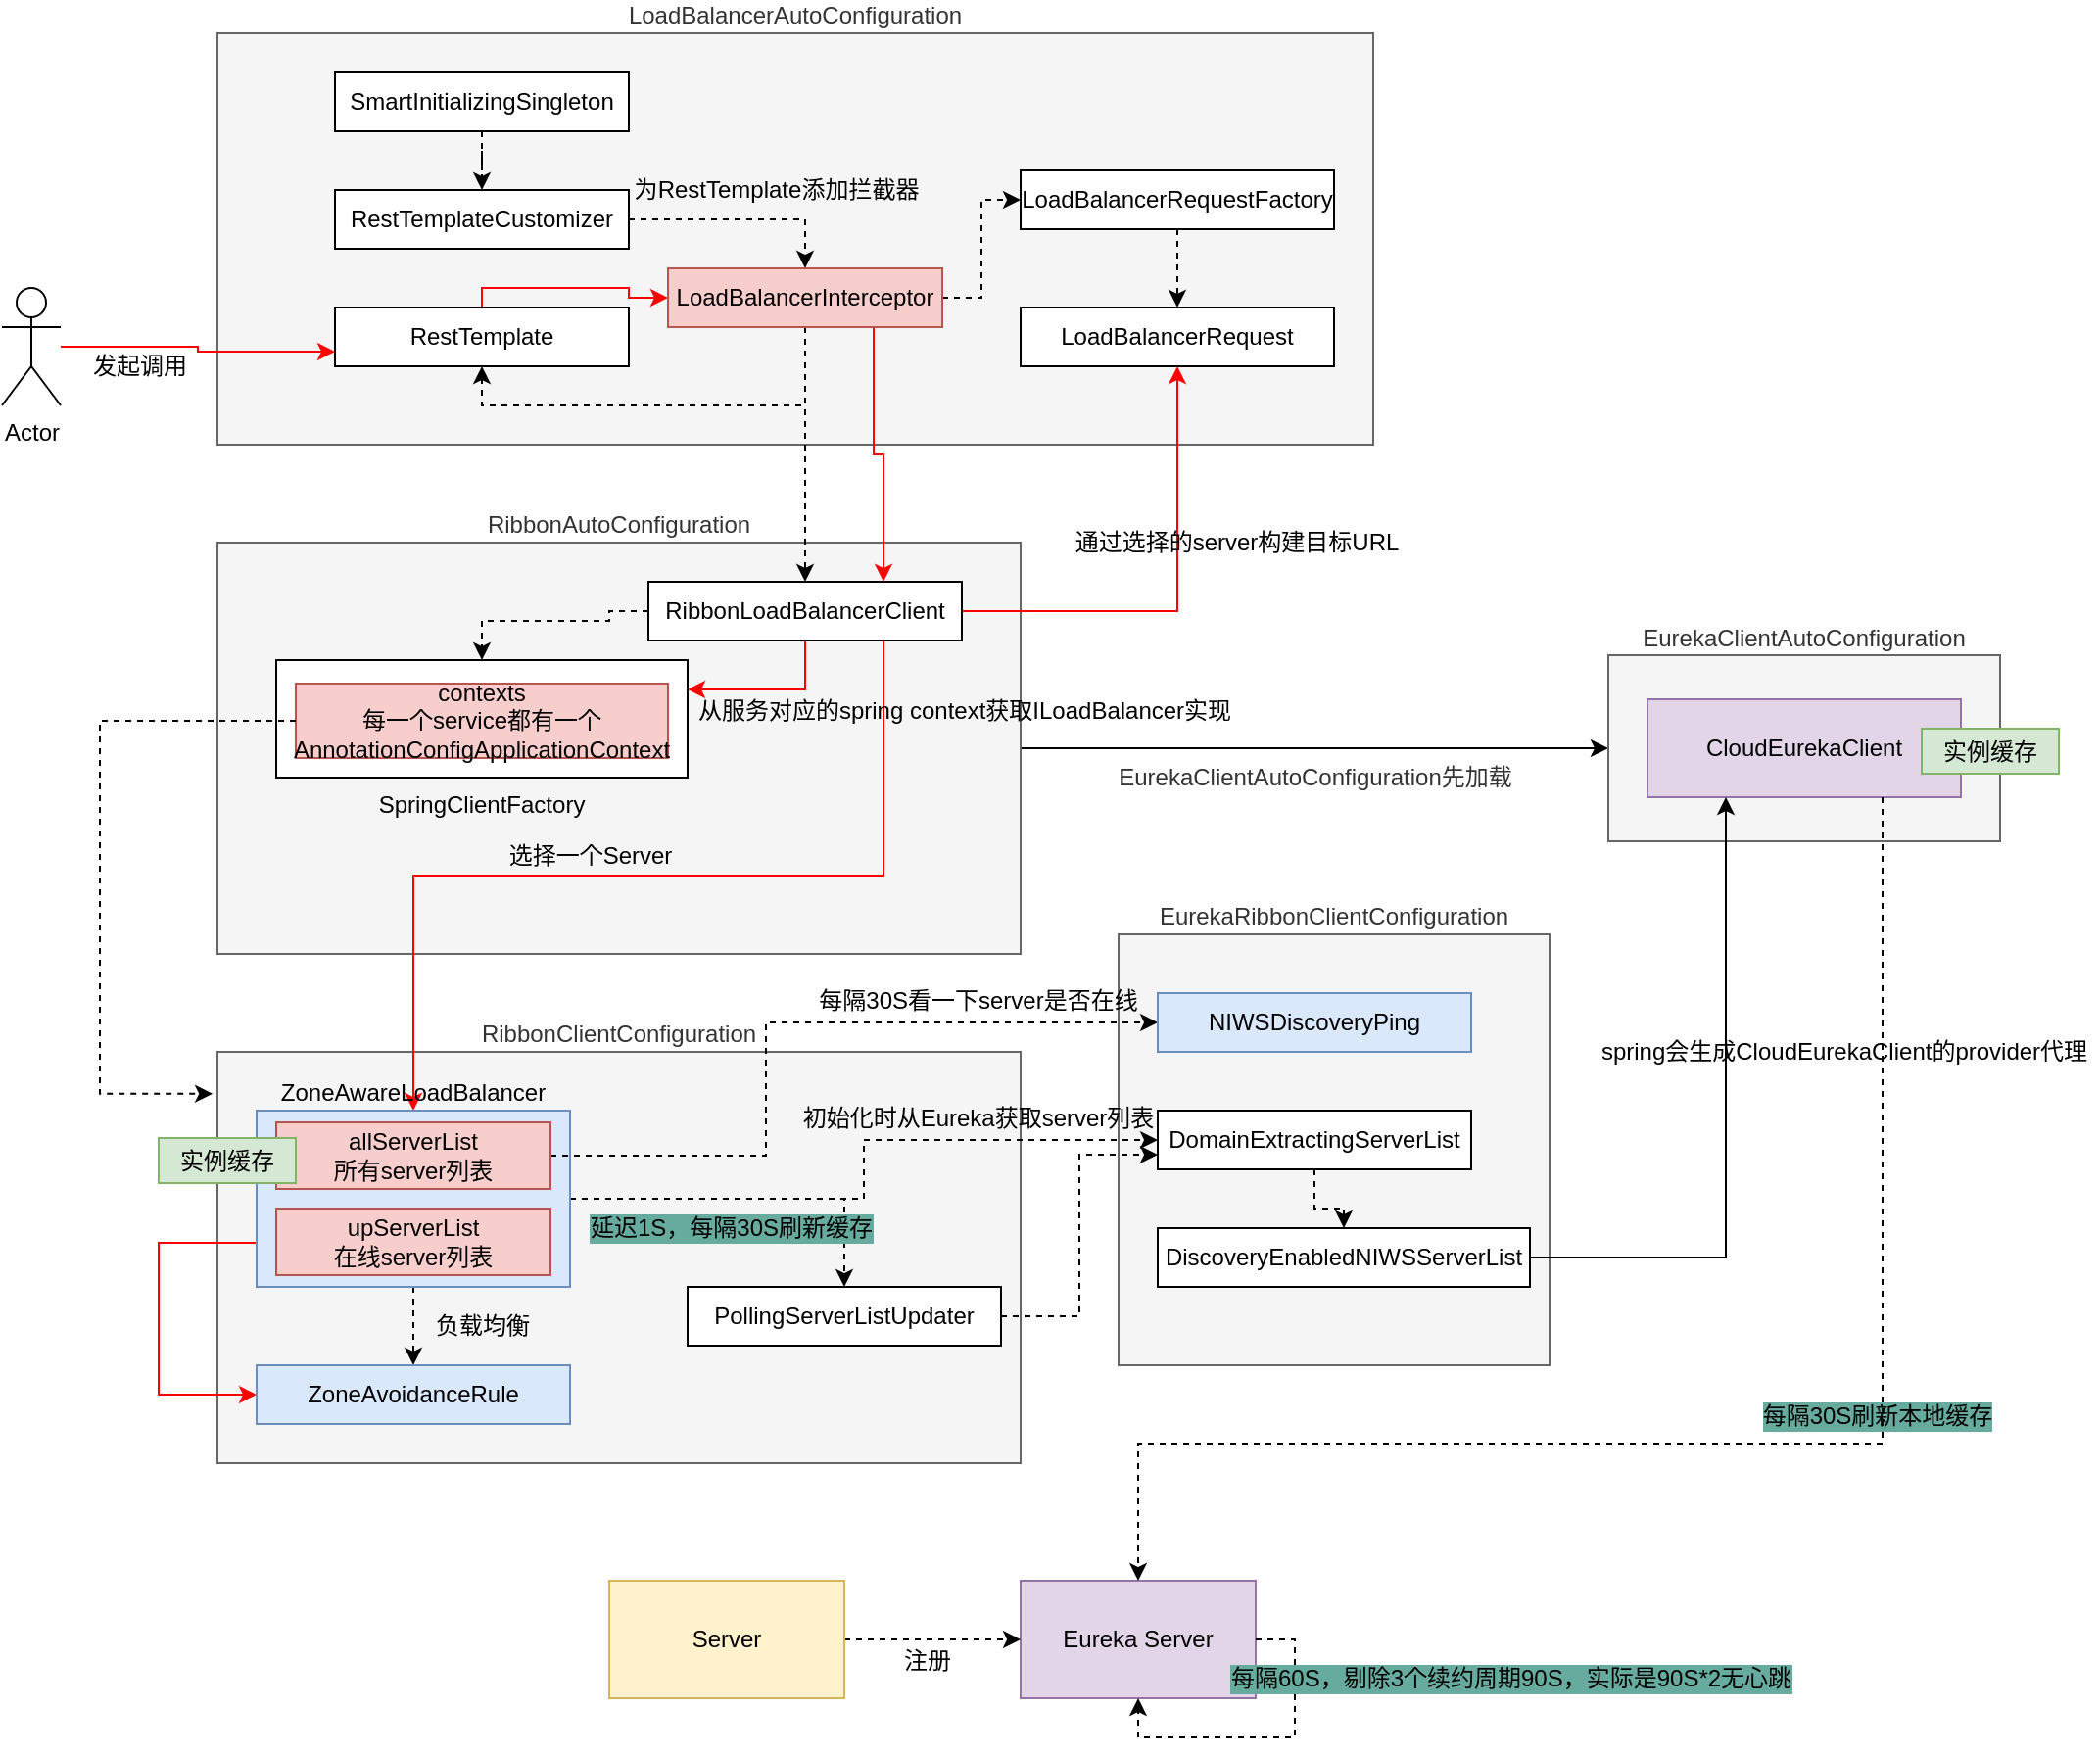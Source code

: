<mxfile version="15.8.7" type="device"><diagram id="Mdo0XXeeEbCHu84yM0-Q" name="第 1 页"><mxGraphModel dx="1347" dy="1056" grid="1" gridSize="10" guides="1" tooltips="1" connect="1" arrows="1" fold="1" page="1" pageScale="1" pageWidth="827" pageHeight="1169" math="0" shadow="0"><root><mxCell id="0"/><mxCell id="1" parent="0"/><mxCell id="D-FN8FlkhaG5y3KsXV4b-37" value="EurekaRibbonClientConfiguration" style="whiteSpace=wrap;html=1;rounded=0;fillColor=#f5f5f5;fontColor=#333333;strokeColor=#666666;labelPosition=center;verticalLabelPosition=top;align=center;verticalAlign=bottom;" parent="1" vertex="1"><mxGeometry x="660" y="660" width="220" height="220" as="geometry"/></mxCell><mxCell id="6DcvKDs7J59ew_uKYZae-6" style="edgeStyle=orthogonalEdgeStyle;rounded=0;orthogonalLoop=1;jettySize=auto;html=1;" edge="1" parent="1" source="D-FN8FlkhaG5y3KsXV4b-17" target="6DcvKDs7J59ew_uKYZae-1"><mxGeometry relative="1" as="geometry"/></mxCell><mxCell id="D-FN8FlkhaG5y3KsXV4b-17" value="RibbonAutoConfiguration" style="whiteSpace=wrap;html=1;rounded=0;labelPosition=center;verticalLabelPosition=top;align=center;verticalAlign=bottom;fillColor=#f5f5f5;fontColor=#333333;strokeColor=#666666;" parent="1" vertex="1"><mxGeometry x="200" y="460" width="410" height="210" as="geometry"/></mxCell><mxCell id="D-FN8FlkhaG5y3KsXV4b-1" value="LoadBalancerAutoConfiguration" style="rounded=0;whiteSpace=wrap;html=1;labelPosition=center;verticalLabelPosition=top;align=center;verticalAlign=bottom;fillColor=#f5f5f5;fontColor=#333333;strokeColor=#666666;" parent="1" vertex="1"><mxGeometry x="200" y="200" width="590" height="210" as="geometry"/></mxCell><mxCell id="D-FN8FlkhaG5y3KsXV4b-5" style="edgeStyle=orthogonalEdgeStyle;rounded=0;orthogonalLoop=1;jettySize=auto;html=1;dashed=1;" parent="1" source="D-FN8FlkhaG5y3KsXV4b-3" target="D-FN8FlkhaG5y3KsXV4b-4" edge="1"><mxGeometry relative="1" as="geometry"/></mxCell><mxCell id="D-FN8FlkhaG5y3KsXV4b-3" value="SmartInitializingSingleton" style="rounded=0;whiteSpace=wrap;html=1;" parent="1" vertex="1"><mxGeometry x="260" y="220" width="150" height="30" as="geometry"/></mxCell><mxCell id="D-FN8FlkhaG5y3KsXV4b-7" style="edgeStyle=orthogonalEdgeStyle;rounded=0;orthogonalLoop=1;jettySize=auto;html=1;entryX=0.5;entryY=0;entryDx=0;entryDy=0;dashed=1;" parent="1" source="D-FN8FlkhaG5y3KsXV4b-4" target="D-FN8FlkhaG5y3KsXV4b-8" edge="1"><mxGeometry relative="1" as="geometry"/></mxCell><mxCell id="D-FN8FlkhaG5y3KsXV4b-4" value="RestTemplateCustomizer" style="rounded=0;whiteSpace=wrap;html=1;" parent="1" vertex="1"><mxGeometry x="260" y="280" width="150" height="30" as="geometry"/></mxCell><mxCell id="D-FN8FlkhaG5y3KsXV4b-15" style="edgeStyle=orthogonalEdgeStyle;rounded=0;orthogonalLoop=1;jettySize=auto;html=1;entryX=0;entryY=0.5;entryDx=0;entryDy=0;strokeColor=#FF0000;" parent="1" source="D-FN8FlkhaG5y3KsXV4b-6" target="D-FN8FlkhaG5y3KsXV4b-8" edge="1"><mxGeometry relative="1" as="geometry"><Array as="points"><mxPoint x="335" y="330"/><mxPoint x="410" y="330"/><mxPoint x="410" y="335"/></Array></mxGeometry></mxCell><mxCell id="D-FN8FlkhaG5y3KsXV4b-6" value="RestTemplate" style="rounded=0;whiteSpace=wrap;html=1;" parent="1" vertex="1"><mxGeometry x="260" y="340" width="150" height="30" as="geometry"/></mxCell><mxCell id="D-FN8FlkhaG5y3KsXV4b-10" style="edgeStyle=orthogonalEdgeStyle;rounded=0;orthogonalLoop=1;jettySize=auto;html=1;exitX=0.5;exitY=1;exitDx=0;exitDy=0;dashed=1;" parent="1" source="D-FN8FlkhaG5y3KsXV4b-8" edge="1"><mxGeometry relative="1" as="geometry"><mxPoint x="335" y="370" as="targetPoint"/><Array as="points"><mxPoint x="500" y="390"/><mxPoint x="335" y="390"/></Array></mxGeometry></mxCell><mxCell id="D-FN8FlkhaG5y3KsXV4b-22" style="edgeStyle=orthogonalEdgeStyle;rounded=0;orthogonalLoop=1;jettySize=auto;html=1;entryX=0.75;entryY=0;entryDx=0;entryDy=0;strokeColor=#FF0000;exitX=0.75;exitY=1;exitDx=0;exitDy=0;" parent="1" source="D-FN8FlkhaG5y3KsXV4b-8" target="D-FN8FlkhaG5y3KsXV4b-19" edge="1"><mxGeometry relative="1" as="geometry"/></mxCell><mxCell id="D-FN8FlkhaG5y3KsXV4b-61" style="edgeStyle=orthogonalEdgeStyle;rounded=0;orthogonalLoop=1;jettySize=auto;html=1;strokeColor=#000000;dashed=1;" parent="1" source="D-FN8FlkhaG5y3KsXV4b-8" target="D-FN8FlkhaG5y3KsXV4b-19" edge="1"><mxGeometry relative="1" as="geometry"/></mxCell><mxCell id="D-FN8FlkhaG5y3KsXV4b-64" style="edgeStyle=orthogonalEdgeStyle;rounded=0;orthogonalLoop=1;jettySize=auto;html=1;dashed=1;strokeColor=#000000;" parent="1" source="D-FN8FlkhaG5y3KsXV4b-8" target="D-FN8FlkhaG5y3KsXV4b-63" edge="1"><mxGeometry relative="1" as="geometry"><Array as="points"><mxPoint x="590" y="335"/><mxPoint x="590" y="285"/></Array></mxGeometry></mxCell><mxCell id="D-FN8FlkhaG5y3KsXV4b-8" value="LoadBalancerInterceptor" style="whiteSpace=wrap;html=1;rounded=0;fillColor=#f8cecc;strokeColor=#b85450;" parent="1" vertex="1"><mxGeometry x="430" y="320" width="140" height="30" as="geometry"/></mxCell><mxCell id="D-FN8FlkhaG5y3KsXV4b-11" value="为&lt;span&gt;RestTemplate&lt;/span&gt;添加拦截器" style="text;html=1;align=center;verticalAlign=middle;resizable=0;points=[];autosize=1;strokeColor=none;fillColor=none;" parent="1" vertex="1"><mxGeometry x="405" y="270" width="160" height="20" as="geometry"/></mxCell><mxCell id="D-FN8FlkhaG5y3KsXV4b-14" style="edgeStyle=orthogonalEdgeStyle;rounded=0;orthogonalLoop=1;jettySize=auto;html=1;entryX=0;entryY=0.75;entryDx=0;entryDy=0;strokeColor=#FF0000;" parent="1" source="D-FN8FlkhaG5y3KsXV4b-13" target="D-FN8FlkhaG5y3KsXV4b-6" edge="1"><mxGeometry relative="1" as="geometry"/></mxCell><mxCell id="D-FN8FlkhaG5y3KsXV4b-13" value="Actor" style="shape=umlActor;verticalLabelPosition=bottom;verticalAlign=top;html=1;outlineConnect=0;rounded=0;" parent="1" vertex="1"><mxGeometry x="90" y="330" width="30" height="60" as="geometry"/></mxCell><mxCell id="D-FN8FlkhaG5y3KsXV4b-16" value="发起调用" style="text;html=1;align=center;verticalAlign=middle;resizable=0;points=[];autosize=1;strokeColor=none;fillColor=none;" parent="1" vertex="1"><mxGeometry x="130" y="360" width="60" height="20" as="geometry"/></mxCell><mxCell id="D-FN8FlkhaG5y3KsXV4b-25" style="edgeStyle=orthogonalEdgeStyle;rounded=0;orthogonalLoop=1;jettySize=auto;html=1;strokeColor=#000000;dashed=1;" parent="1" source="D-FN8FlkhaG5y3KsXV4b-19" target="D-FN8FlkhaG5y3KsXV4b-24" edge="1"><mxGeometry relative="1" as="geometry"><Array as="points"><mxPoint x="400" y="495"/><mxPoint x="400" y="500"/><mxPoint x="335" y="500"/></Array></mxGeometry></mxCell><mxCell id="D-FN8FlkhaG5y3KsXV4b-27" style="edgeStyle=orthogonalEdgeStyle;rounded=0;orthogonalLoop=1;jettySize=auto;html=1;entryX=1;entryY=0.25;entryDx=0;entryDy=0;strokeColor=#FF0000;" parent="1" source="D-FN8FlkhaG5y3KsXV4b-19" target="D-FN8FlkhaG5y3KsXV4b-24" edge="1"><mxGeometry relative="1" as="geometry"><Array as="points"><mxPoint x="500" y="535"/></Array></mxGeometry></mxCell><mxCell id="D-FN8FlkhaG5y3KsXV4b-67" style="edgeStyle=orthogonalEdgeStyle;rounded=0;orthogonalLoop=1;jettySize=auto;html=1;entryX=0.5;entryY=1;entryDx=0;entryDy=0;strokeColor=#FF0000;" parent="1" source="D-FN8FlkhaG5y3KsXV4b-19" target="D-FN8FlkhaG5y3KsXV4b-65" edge="1"><mxGeometry relative="1" as="geometry"/></mxCell><mxCell id="D-FN8FlkhaG5y3KsXV4b-19" value="RibbonLoadBalancerClient" style="whiteSpace=wrap;html=1;rounded=0;" parent="1" vertex="1"><mxGeometry x="420" y="480" width="160" height="30" as="geometry"/></mxCell><mxCell id="D-FN8FlkhaG5y3KsXV4b-23" value="RibbonClientConfiguration" style="whiteSpace=wrap;html=1;rounded=0;fillColor=#f5f5f5;fontColor=#333333;strokeColor=#666666;labelPosition=center;verticalLabelPosition=top;align=center;verticalAlign=bottom;" parent="1" vertex="1"><mxGeometry x="200" y="720" width="410" height="210" as="geometry"/></mxCell><mxCell id="D-FN8FlkhaG5y3KsXV4b-32" style="edgeStyle=orthogonalEdgeStyle;rounded=0;orthogonalLoop=1;jettySize=auto;html=1;strokeColor=#FF0000;exitX=0.75;exitY=1;exitDx=0;exitDy=0;" parent="1" source="D-FN8FlkhaG5y3KsXV4b-19" target="D-FN8FlkhaG5y3KsXV4b-31" edge="1"><mxGeometry relative="1" as="geometry"/></mxCell><mxCell id="D-FN8FlkhaG5y3KsXV4b-24" value="SpringClientFactory" style="whiteSpace=wrap;html=1;rounded=0;labelPosition=center;verticalLabelPosition=bottom;align=center;verticalAlign=top;" parent="1" vertex="1"><mxGeometry x="230" y="520" width="210" height="60" as="geometry"/></mxCell><mxCell id="D-FN8FlkhaG5y3KsXV4b-28" value="从服务对应的spring context获取ILoadBalancer实现" style="text;html=1;align=center;verticalAlign=middle;resizable=0;points=[];autosize=1;strokeColor=none;fillColor=none;" parent="1" vertex="1"><mxGeometry x="436" y="536" width="290" height="20" as="geometry"/></mxCell><mxCell id="D-FN8FlkhaG5y3KsXV4b-30" value="contexts&lt;br&gt;每一个service都有一个AnnotationConfigApplicationContext" style="whiteSpace=wrap;html=1;rounded=0;fillColor=#f8cecc;strokeColor=#b85450;" parent="1" vertex="1"><mxGeometry x="240" y="532" width="190" height="38" as="geometry"/></mxCell><mxCell id="D-FN8FlkhaG5y3KsXV4b-26" style="edgeStyle=orthogonalEdgeStyle;rounded=0;orthogonalLoop=1;jettySize=auto;html=1;dashed=1;strokeColor=#000000;exitX=0;exitY=0.5;exitDx=0;exitDy=0;entryX=-0.006;entryY=0.102;entryDx=0;entryDy=0;entryPerimeter=0;" parent="1" source="D-FN8FlkhaG5y3KsXV4b-30" target="D-FN8FlkhaG5y3KsXV4b-23" edge="1"><mxGeometry relative="1" as="geometry"><mxPoint x="180" y="760" as="targetPoint"/><Array as="points"><mxPoint x="140" y="551"/><mxPoint x="140" y="741"/></Array></mxGeometry></mxCell><mxCell id="D-FN8FlkhaG5y3KsXV4b-35" style="edgeStyle=orthogonalEdgeStyle;rounded=0;orthogonalLoop=1;jettySize=auto;html=1;strokeColor=#000000;dashed=1;" parent="1" source="D-FN8FlkhaG5y3KsXV4b-31" target="D-FN8FlkhaG5y3KsXV4b-34" edge="1"><mxGeometry relative="1" as="geometry"/></mxCell><mxCell id="D-FN8FlkhaG5y3KsXV4b-39" style="edgeStyle=orthogonalEdgeStyle;rounded=0;orthogonalLoop=1;jettySize=auto;html=1;dashed=1;strokeColor=#000000;" parent="1" source="D-FN8FlkhaG5y3KsXV4b-31" target="D-FN8FlkhaG5y3KsXV4b-38" edge="1"><mxGeometry relative="1" as="geometry"/></mxCell><mxCell id="D-FN8FlkhaG5y3KsXV4b-48" style="edgeStyle=orthogonalEdgeStyle;rounded=0;orthogonalLoop=1;jettySize=auto;html=1;entryX=0.5;entryY=0;entryDx=0;entryDy=0;dashed=1;strokeColor=#000000;" parent="1" source="D-FN8FlkhaG5y3KsXV4b-31" target="D-FN8FlkhaG5y3KsXV4b-47" edge="1"><mxGeometry relative="1" as="geometry"><Array as="points"><mxPoint x="520" y="795"/></Array></mxGeometry></mxCell><mxCell id="D-FN8FlkhaG5y3KsXV4b-60" style="edgeStyle=orthogonalEdgeStyle;rounded=0;orthogonalLoop=1;jettySize=auto;html=1;entryX=0;entryY=0.5;entryDx=0;entryDy=0;strokeColor=#FF0000;exitX=0;exitY=0.75;exitDx=0;exitDy=0;" parent="1" source="D-FN8FlkhaG5y3KsXV4b-31" target="D-FN8FlkhaG5y3KsXV4b-34" edge="1"><mxGeometry relative="1" as="geometry"><Array as="points"><mxPoint x="170" y="817"/><mxPoint x="170" y="895"/></Array></mxGeometry></mxCell><mxCell id="D-FN8FlkhaG5y3KsXV4b-31" value="ZoneAwareLoadBalancer" style="whiteSpace=wrap;html=1;rounded=0;labelPosition=center;verticalLabelPosition=top;align=center;verticalAlign=bottom;fillColor=#dae8fc;strokeColor=#6c8ebf;" parent="1" vertex="1"><mxGeometry x="220" y="750" width="160" height="90" as="geometry"/></mxCell><mxCell id="D-FN8FlkhaG5y3KsXV4b-33" value="选择一个Server" style="text;html=1;align=center;verticalAlign=middle;resizable=0;points=[];autosize=1;strokeColor=none;fillColor=none;" parent="1" vertex="1"><mxGeometry x="340" y="610" width="100" height="20" as="geometry"/></mxCell><mxCell id="D-FN8FlkhaG5y3KsXV4b-34" value="ZoneAvoidanceRule" style="whiteSpace=wrap;html=1;rounded=0;fillColor=#dae8fc;strokeColor=#6c8ebf;" parent="1" vertex="1"><mxGeometry x="220" y="880" width="160" height="30" as="geometry"/></mxCell><mxCell id="D-FN8FlkhaG5y3KsXV4b-36" value="负载均衡" style="text;html=1;align=center;verticalAlign=middle;resizable=0;points=[];autosize=1;strokeColor=none;fillColor=none;" parent="1" vertex="1"><mxGeometry x="305" y="850" width="60" height="20" as="geometry"/></mxCell><mxCell id="D-FN8FlkhaG5y3KsXV4b-41" style="edgeStyle=orthogonalEdgeStyle;rounded=0;orthogonalLoop=1;jettySize=auto;html=1;entryX=0.5;entryY=0;entryDx=0;entryDy=0;dashed=1;strokeColor=#000000;" parent="1" source="D-FN8FlkhaG5y3KsXV4b-38" target="D-FN8FlkhaG5y3KsXV4b-40" edge="1"><mxGeometry relative="1" as="geometry"/></mxCell><mxCell id="D-FN8FlkhaG5y3KsXV4b-38" value="DomainExtractingServerList" style="whiteSpace=wrap;html=1;rounded=0;" parent="1" vertex="1"><mxGeometry x="680" y="750" width="160" height="30" as="geometry"/></mxCell><mxCell id="D-FN8FlkhaG5y3KsXV4b-40" value="DiscoveryEnabledNIWSServerList" style="whiteSpace=wrap;html=1;rounded=0;" parent="1" vertex="1"><mxGeometry x="680" y="810" width="190" height="30" as="geometry"/></mxCell><mxCell id="D-FN8FlkhaG5y3KsXV4b-42" value="初始化时从Eureka获取server列表" style="text;html=1;align=center;verticalAlign=middle;resizable=0;points=[];autosize=1;strokeColor=none;fillColor=none;" parent="1" vertex="1"><mxGeometry x="493" y="744" width="190" height="20" as="geometry"/></mxCell><mxCell id="D-FN8FlkhaG5y3KsXV4b-70" style="edgeStyle=orthogonalEdgeStyle;rounded=0;orthogonalLoop=1;jettySize=auto;html=1;entryX=0;entryY=0.5;entryDx=0;entryDy=0;strokeColor=#000000;dashed=1;" parent="1" source="D-FN8FlkhaG5y3KsXV4b-43" target="D-FN8FlkhaG5y3KsXV4b-69" edge="1"><mxGeometry relative="1" as="geometry"><Array as="points"><mxPoint x="480" y="773"/><mxPoint x="480" y="705"/></Array></mxGeometry></mxCell><mxCell id="D-FN8FlkhaG5y3KsXV4b-43" value="allServerList&lt;br&gt;所有server列表" style="whiteSpace=wrap;html=1;rounded=0;fillColor=#f8cecc;strokeColor=#b85450;" parent="1" vertex="1"><mxGeometry x="230" y="756" width="140" height="34" as="geometry"/></mxCell><mxCell id="D-FN8FlkhaG5y3KsXV4b-44" value="upServerList&lt;br&gt;在线server列表" style="whiteSpace=wrap;html=1;rounded=0;fillColor=#f8cecc;strokeColor=#b85450;" parent="1" vertex="1"><mxGeometry x="230" y="800" width="140" height="34" as="geometry"/></mxCell><mxCell id="D-FN8FlkhaG5y3KsXV4b-59" style="edgeStyle=orthogonalEdgeStyle;rounded=0;orthogonalLoop=1;jettySize=auto;html=1;entryX=0;entryY=0.75;entryDx=0;entryDy=0;dashed=1;strokeColor=#000000;" parent="1" source="D-FN8FlkhaG5y3KsXV4b-47" target="D-FN8FlkhaG5y3KsXV4b-38" edge="1"><mxGeometry relative="1" as="geometry"/></mxCell><mxCell id="D-FN8FlkhaG5y3KsXV4b-47" value="PollingServerListUpdater" style="whiteSpace=wrap;html=1;rounded=0;" parent="1" vertex="1"><mxGeometry x="440" y="840" width="160" height="30" as="geometry"/></mxCell><mxCell id="D-FN8FlkhaG5y3KsXV4b-50" value="延迟1S，每隔30S刷新缓存" style="text;html=1;align=center;verticalAlign=middle;resizable=0;points=[];autosize=1;strokeColor=none;fillColor=none;labelBackgroundColor=#67AB9F;" parent="1" vertex="1"><mxGeometry x="382" y="800" width="160" height="20" as="geometry"/></mxCell><mxCell id="D-FN8FlkhaG5y3KsXV4b-51" value="Eureka Server" style="rounded=0;whiteSpace=wrap;html=1;fillColor=#e1d5e7;strokeColor=#9673a6;" parent="1" vertex="1"><mxGeometry x="610" y="990" width="120" height="60" as="geometry"/></mxCell><mxCell id="D-FN8FlkhaG5y3KsXV4b-53" value="每隔30S刷新本地缓存" style="text;html=1;align=center;verticalAlign=middle;resizable=0;points=[];autosize=1;strokeColor=none;fillColor=none;labelBackgroundColor=#67AB9F;labelBorderColor=none;" parent="1" vertex="1"><mxGeometry x="982" y="896" width="130" height="20" as="geometry"/></mxCell><mxCell id="D-FN8FlkhaG5y3KsXV4b-55" style="edgeStyle=orthogonalEdgeStyle;rounded=0;orthogonalLoop=1;jettySize=auto;html=1;dashed=1;strokeColor=#000000;" parent="1" source="D-FN8FlkhaG5y3KsXV4b-54" target="D-FN8FlkhaG5y3KsXV4b-51" edge="1"><mxGeometry relative="1" as="geometry"/></mxCell><mxCell id="D-FN8FlkhaG5y3KsXV4b-54" value="Server" style="rounded=0;whiteSpace=wrap;html=1;fillColor=#fff2cc;strokeColor=#d6b656;" parent="1" vertex="1"><mxGeometry x="400" y="990" width="120" height="60" as="geometry"/></mxCell><mxCell id="D-FN8FlkhaG5y3KsXV4b-56" value="注册" style="text;html=1;align=center;verticalAlign=middle;resizable=0;points=[];autosize=1;strokeColor=none;fillColor=none;" parent="1" vertex="1"><mxGeometry x="542" y="1021" width="40" height="20" as="geometry"/></mxCell><mxCell id="D-FN8FlkhaG5y3KsXV4b-57" style="edgeStyle=orthogonalEdgeStyle;rounded=0;orthogonalLoop=1;jettySize=auto;html=1;entryX=0.5;entryY=1;entryDx=0;entryDy=0;dashed=1;strokeColor=#000000;exitX=1;exitY=0.5;exitDx=0;exitDy=0;" parent="1" source="D-FN8FlkhaG5y3KsXV4b-51" target="D-FN8FlkhaG5y3KsXV4b-51" edge="1"><mxGeometry relative="1" as="geometry"/></mxCell><mxCell id="D-FN8FlkhaG5y3KsXV4b-58" value="每隔60S，剔除3个续约周期90S，实际是90S*2无心跳" style="text;html=1;align=center;verticalAlign=middle;resizable=0;points=[];autosize=1;strokeColor=none;fillColor=none;labelBackgroundColor=#67AB9F;labelBorderColor=none;" parent="1" vertex="1"><mxGeometry x="710" y="1030" width="300" height="20" as="geometry"/></mxCell><mxCell id="D-FN8FlkhaG5y3KsXV4b-66" style="edgeStyle=orthogonalEdgeStyle;rounded=0;orthogonalLoop=1;jettySize=auto;html=1;entryX=0.5;entryY=0;entryDx=0;entryDy=0;dashed=1;strokeColor=#000000;" parent="1" source="D-FN8FlkhaG5y3KsXV4b-63" target="D-FN8FlkhaG5y3KsXV4b-65" edge="1"><mxGeometry relative="1" as="geometry"/></mxCell><mxCell id="D-FN8FlkhaG5y3KsXV4b-63" value="LoadBalancerRequestFactory" style="rounded=0;whiteSpace=wrap;html=1;" parent="1" vertex="1"><mxGeometry x="610" y="270" width="160" height="30" as="geometry"/></mxCell><mxCell id="D-FN8FlkhaG5y3KsXV4b-65" value="LoadBalancerRequest" style="rounded=0;whiteSpace=wrap;html=1;" parent="1" vertex="1"><mxGeometry x="610" y="340" width="160" height="30" as="geometry"/></mxCell><mxCell id="D-FN8FlkhaG5y3KsXV4b-68" value="通过选择的server构建目标URL" style="text;html=1;align=center;verticalAlign=middle;resizable=0;points=[];autosize=1;strokeColor=none;fillColor=none;" parent="1" vertex="1"><mxGeometry x="630" y="450" width="180" height="20" as="geometry"/></mxCell><mxCell id="D-FN8FlkhaG5y3KsXV4b-69" value="NIWSDiscoveryPing" style="whiteSpace=wrap;html=1;rounded=0;fillColor=#dae8fc;strokeColor=#6c8ebf;" parent="1" vertex="1"><mxGeometry x="680" y="690" width="160" height="30" as="geometry"/></mxCell><mxCell id="D-FN8FlkhaG5y3KsXV4b-71" value="每隔30S看一下server是否在线" style="text;html=1;align=center;verticalAlign=middle;resizable=0;points=[];autosize=1;strokeColor=none;fillColor=none;" parent="1" vertex="1"><mxGeometry x="498" y="684" width="180" height="20" as="geometry"/></mxCell><mxCell id="6DcvKDs7J59ew_uKYZae-1" value="EurekaClientAutoConfiguration" style="whiteSpace=wrap;html=1;rounded=0;labelPosition=center;verticalLabelPosition=top;align=center;verticalAlign=bottom;fillColor=#f5f5f5;fontColor=#333333;strokeColor=#666666;" vertex="1" parent="1"><mxGeometry x="910" y="517.5" width="200" height="95" as="geometry"/></mxCell><mxCell id="6DcvKDs7J59ew_uKYZae-3" value="&lt;span style=&quot;color: rgb(51 , 51 , 51)&quot;&gt;EurekaClientAutoConfiguration先加载&lt;/span&gt;" style="text;html=1;align=center;verticalAlign=middle;resizable=0;points=[];autosize=1;strokeColor=none;fillColor=none;" vertex="1" parent="1"><mxGeometry x="650" y="570" width="220" height="20" as="geometry"/></mxCell><mxCell id="6DcvKDs7J59ew_uKYZae-4" value="CloudEurekaClient" style="rounded=0;whiteSpace=wrap;html=1;fillColor=#e1d5e7;strokeColor=#9673a6;" vertex="1" parent="1"><mxGeometry x="930" y="540" width="160" height="50" as="geometry"/></mxCell><mxCell id="6DcvKDs7J59ew_uKYZae-7" style="edgeStyle=orthogonalEdgeStyle;rounded=0;orthogonalLoop=1;jettySize=auto;html=1;entryX=0.25;entryY=1;entryDx=0;entryDy=0;" edge="1" parent="1" source="D-FN8FlkhaG5y3KsXV4b-40" target="6DcvKDs7J59ew_uKYZae-4"><mxGeometry relative="1" as="geometry"/></mxCell><mxCell id="6DcvKDs7J59ew_uKYZae-8" value="spring会生成&lt;span&gt;CloudEurekaClient的provider代理&lt;/span&gt;" style="text;html=1;align=center;verticalAlign=middle;resizable=0;points=[];autosize=1;strokeColor=none;fillColor=none;" vertex="1" parent="1"><mxGeometry x="900" y="710" width="260" height="20" as="geometry"/></mxCell><mxCell id="D-FN8FlkhaG5y3KsXV4b-52" style="edgeStyle=orthogonalEdgeStyle;rounded=0;orthogonalLoop=1;jettySize=auto;html=1;dashed=1;strokeColor=#000000;exitX=0.75;exitY=1;exitDx=0;exitDy=0;" parent="1" source="6DcvKDs7J59ew_uKYZae-4" target="D-FN8FlkhaG5y3KsXV4b-51" edge="1"><mxGeometry relative="1" as="geometry"><Array as="points"><mxPoint x="1050" y="920"/><mxPoint x="670" y="920"/></Array></mxGeometry></mxCell><mxCell id="6DcvKDs7J59ew_uKYZae-9" value="实例缓存" style="rounded=0;whiteSpace=wrap;html=1;fillColor=#d5e8d4;strokeColor=#82b366;" vertex="1" parent="1"><mxGeometry x="170" y="764" width="70" height="23" as="geometry"/></mxCell><mxCell id="6DcvKDs7J59ew_uKYZae-11" value="实例缓存" style="rounded=0;whiteSpace=wrap;html=1;fillColor=#d5e8d4;strokeColor=#82b366;" vertex="1" parent="1"><mxGeometry x="1070" y="555" width="70" height="23" as="geometry"/></mxCell></root></mxGraphModel></diagram></mxfile>